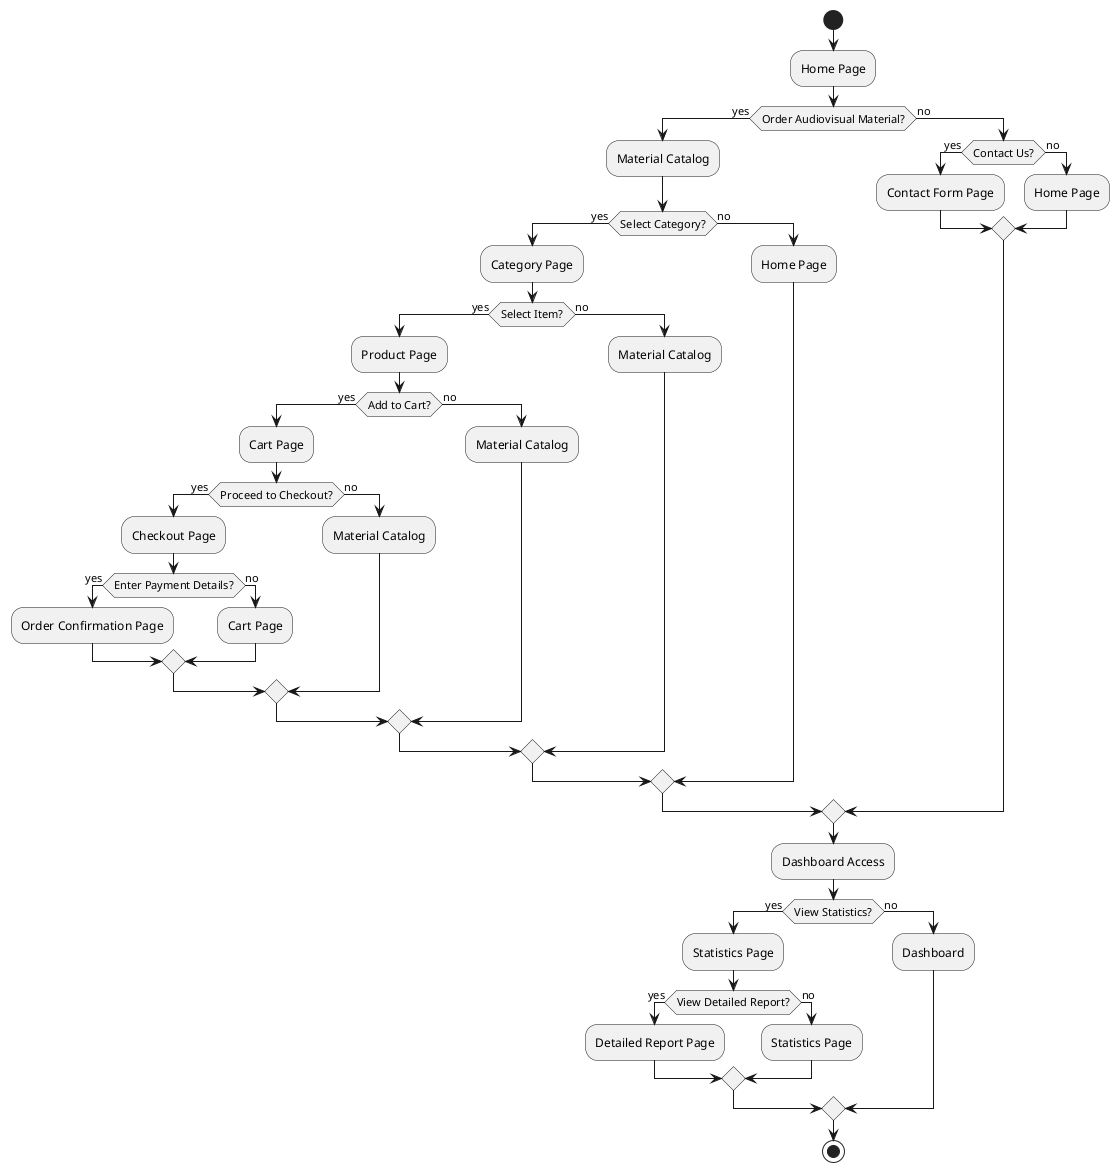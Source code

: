 @startuml
start

:Home Page;
if (Order Audiovisual Material?) then (yes)
  :Material Catalog;
  if (Select Category?) then (yes)
    :Category Page;
    if (Select Item?) then (yes)
      :Product Page;
      if (Add to Cart?) then (yes)
        :Cart Page;
        if (Proceed to Checkout?) then (yes)
          :Checkout Page;
          if (Enter Payment Details?) then (yes)
            :Order Confirmation Page;
          else (no)
            :Cart Page;
          endif
        else (no)
          :Material Catalog;
        endif
      else (no)
        :Material Catalog;
      endif
    else (no)
      :Material Catalog;
    endif
  else (no)
    :Home Page;
  endif
else (no)
  if (Contact Us?) then (yes)
    :Contact Form Page;
  else (no)
    :Home Page;
  endif
endif

:Dashboard Access;
if (View Statistics?) then (yes)
  :Statistics Page;
  if (View Detailed Report?) then (yes)
    :Detailed Report Page;
  else (no)
    :Statistics Page;
  endif
else (no)
  :Dashboard;
endif

stop
@enduml
